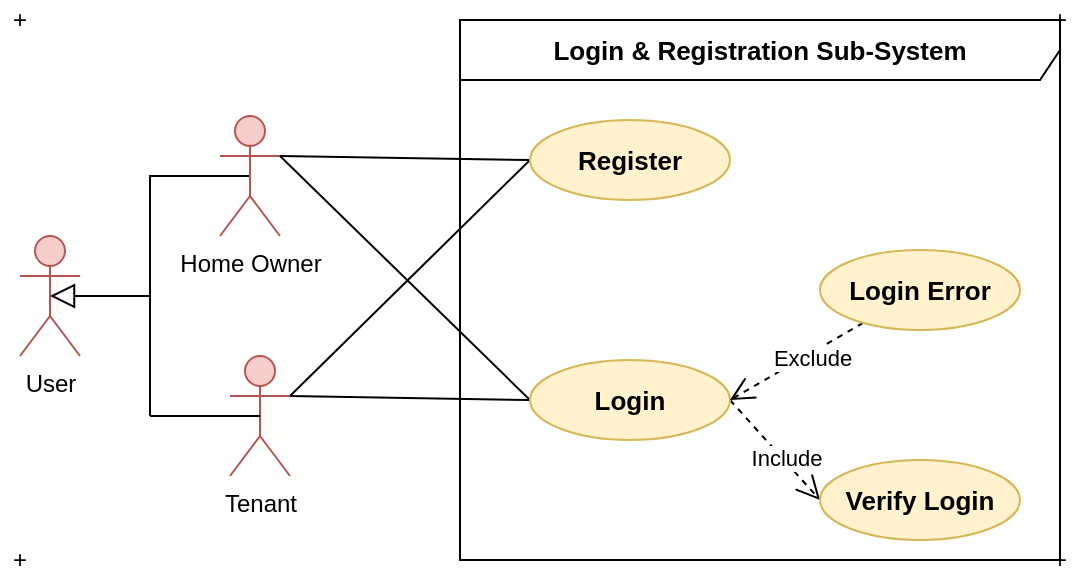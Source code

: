 <mxfile version="14.2.9" type="device"><diagram id="85sVvvvlj7vfQET4jQRk" name="Page-1"><mxGraphModel dx="868" dy="403" grid="1" gridSize="10" guides="1" tooltips="1" connect="1" arrows="1" fold="1" page="1" pageScale="1" pageWidth="850" pageHeight="1100" math="0" shadow="0"><root><mxCell id="0"/><mxCell id="1" parent="0"/><mxCell id="025GSTQis-fwb3pxgVua-1" value="User" style="shape=umlActor;verticalLabelPosition=bottom;verticalAlign=top;html=1;fillColor=#f8cecc;strokeColor=#b85450;" vertex="1" parent="1"><mxGeometry x="120" y="258" width="30" height="60" as="geometry"/></mxCell><mxCell id="025GSTQis-fwb3pxgVua-33" style="edgeStyle=none;rounded=0;orthogonalLoop=1;jettySize=auto;html=1;exitX=1;exitY=0.333;exitDx=0;exitDy=0;exitPerimeter=0;entryX=0;entryY=0.5;entryDx=0;entryDy=0;endArrow=none;endFill=0;endSize=10;strokeWidth=1;" edge="1" parent="1" source="025GSTQis-fwb3pxgVua-3" target="025GSTQis-fwb3pxgVua-12"><mxGeometry relative="1" as="geometry"/></mxCell><mxCell id="025GSTQis-fwb3pxgVua-3" value="Tenant" style="shape=umlActor;verticalLabelPosition=bottom;verticalAlign=top;html=1;fillColor=#f8cecc;strokeColor=#b85450;" vertex="1" parent="1"><mxGeometry x="225" y="318" width="30" height="60" as="geometry"/></mxCell><mxCell id="025GSTQis-fwb3pxgVua-23" style="edgeStyle=orthogonalEdgeStyle;rounded=0;orthogonalLoop=1;jettySize=auto;html=1;exitX=0.5;exitY=0.5;exitDx=0;exitDy=0;exitPerimeter=0;entryX=0.5;entryY=0.5;entryDx=0;entryDy=0;entryPerimeter=0;endArrow=block;endFill=0;endSize=10;strokeWidth=1;" edge="1" parent="1" source="025GSTQis-fwb3pxgVua-4" target="025GSTQis-fwb3pxgVua-1"><mxGeometry relative="1" as="geometry"/></mxCell><mxCell id="025GSTQis-fwb3pxgVua-31" style="rounded=0;orthogonalLoop=1;jettySize=auto;html=1;exitX=1;exitY=0.333;exitDx=0;exitDy=0;exitPerimeter=0;entryX=0;entryY=0.5;entryDx=0;entryDy=0;endArrow=none;endFill=0;endSize=10;strokeWidth=1;" edge="1" parent="1" source="025GSTQis-fwb3pxgVua-4" target="025GSTQis-fwb3pxgVua-12"><mxGeometry relative="1" as="geometry"/></mxCell><mxCell id="025GSTQis-fwb3pxgVua-4" value="Home Owner" style="shape=umlActor;verticalLabelPosition=bottom;verticalAlign=top;html=1;fillColor=#f8cecc;strokeColor=#b85450;" vertex="1" parent="1"><mxGeometry x="220" y="198" width="30" height="60" as="geometry"/></mxCell><mxCell id="025GSTQis-fwb3pxgVua-11" value="&lt;font style=&quot;font-size: 13px&quot;&gt;&lt;b&gt;Login &amp;amp; Registration Sub-System&lt;/b&gt;&lt;/font&gt;" style="shape=umlFrame;whiteSpace=wrap;html=1;width=300;height=30;" vertex="1" parent="1"><mxGeometry x="340" y="150" width="300" height="270" as="geometry"/></mxCell><mxCell id="025GSTQis-fwb3pxgVua-12" value="&lt;b&gt;&lt;font style=&quot;font-size: 13px&quot;&gt;Register&lt;/font&gt;&lt;/b&gt;" style="ellipse;whiteSpace=wrap;html=1;fillColor=#fff2cc;strokeColor=#d6b656;" vertex="1" parent="1"><mxGeometry x="375" y="200" width="100" height="40" as="geometry"/></mxCell><mxCell id="025GSTQis-fwb3pxgVua-21" style="edgeStyle=none;rounded=0;orthogonalLoop=1;jettySize=auto;html=1;exitX=1;exitY=0.5;exitDx=0;exitDy=0;entryX=0;entryY=0.5;entryDx=0;entryDy=0;dashed=1;endArrow=open;endFill=0;endSize=10;strokeWidth=1;metaEdit=1;" edge="1" parent="1" source="025GSTQis-fwb3pxgVua-13" target="025GSTQis-fwb3pxgVua-15"><mxGeometry relative="1" as="geometry"/></mxCell><mxCell id="025GSTQis-fwb3pxgVua-22" value="Include" style="edgeLabel;html=1;align=center;verticalAlign=middle;resizable=0;points=[];" vertex="1" connectable="0" parent="025GSTQis-fwb3pxgVua-21"><mxGeometry x="0.193" y="1" relative="1" as="geometry"><mxPoint as="offset"/></mxGeometry></mxCell><mxCell id="025GSTQis-fwb3pxgVua-32" style="edgeStyle=none;rounded=0;orthogonalLoop=1;jettySize=auto;html=1;exitX=0;exitY=0.5;exitDx=0;exitDy=0;entryX=1;entryY=0.333;entryDx=0;entryDy=0;entryPerimeter=0;endArrow=none;endFill=0;endSize=10;strokeWidth=1;" edge="1" parent="1" source="025GSTQis-fwb3pxgVua-13" target="025GSTQis-fwb3pxgVua-4"><mxGeometry relative="1" as="geometry"/></mxCell><mxCell id="025GSTQis-fwb3pxgVua-34" style="edgeStyle=none;rounded=0;orthogonalLoop=1;jettySize=auto;html=1;exitX=0;exitY=0.5;exitDx=0;exitDy=0;entryX=1;entryY=0.333;entryDx=0;entryDy=0;entryPerimeter=0;endArrow=none;endFill=0;endSize=10;strokeWidth=1;" edge="1" parent="1" source="025GSTQis-fwb3pxgVua-13" target="025GSTQis-fwb3pxgVua-3"><mxGeometry relative="1" as="geometry"/></mxCell><mxCell id="025GSTQis-fwb3pxgVua-13" value="&lt;b&gt;&lt;font style=&quot;font-size: 13px&quot;&gt;Login&lt;/font&gt;&lt;/b&gt;" style="ellipse;whiteSpace=wrap;html=1;fillColor=#fff2cc;strokeColor=#d6b656;" vertex="1" parent="1"><mxGeometry x="375" y="320" width="100" height="40" as="geometry"/></mxCell><mxCell id="025GSTQis-fwb3pxgVua-19" style="rounded=0;orthogonalLoop=1;jettySize=auto;html=1;entryX=1;entryY=0.5;entryDx=0;entryDy=0;dashed=1;endArrow=open;endFill=0;strokeWidth=1;endSize=10;metaEdit=1;" edge="1" parent="1" source="025GSTQis-fwb3pxgVua-14" target="025GSTQis-fwb3pxgVua-13"><mxGeometry relative="1" as="geometry"/></mxCell><mxCell id="025GSTQis-fwb3pxgVua-20" value="Exclude" style="edgeLabel;html=1;align=center;verticalAlign=middle;resizable=0;points=[];" vertex="1" connectable="0" parent="025GSTQis-fwb3pxgVua-19"><mxGeometry x="-0.184" y="2" relative="1" as="geometry"><mxPoint as="offset"/></mxGeometry></mxCell><mxCell id="025GSTQis-fwb3pxgVua-14" value="&lt;b&gt;&lt;font style=&quot;font-size: 13px&quot;&gt;Login Error&lt;/font&gt;&lt;/b&gt;" style="ellipse;whiteSpace=wrap;html=1;fillColor=#fff2cc;strokeColor=#d6b656;" vertex="1" parent="1"><mxGeometry x="520" y="265" width="100" height="40" as="geometry"/></mxCell><mxCell id="025GSTQis-fwb3pxgVua-15" value="&lt;b&gt;&lt;font style=&quot;font-size: 13px&quot;&gt;Verify Login&lt;/font&gt;&lt;/b&gt;" style="ellipse;whiteSpace=wrap;html=1;fillColor=#fff2cc;strokeColor=#d6b656;" vertex="1" parent="1"><mxGeometry x="520" y="370" width="100" height="40" as="geometry"/></mxCell><mxCell id="025GSTQis-fwb3pxgVua-29" value="" style="endArrow=none;html=1;strokeWidth=1;entryX=0.5;entryY=0.5;entryDx=0;entryDy=0;entryPerimeter=0;" edge="1" parent="1"><mxGeometry width="50" height="50" relative="1" as="geometry"><mxPoint x="185" y="348" as="sourcePoint"/><mxPoint x="240" y="348" as="targetPoint"/></mxGeometry></mxCell><mxCell id="025GSTQis-fwb3pxgVua-30" value="" style="endArrow=none;html=1;strokeWidth=1;" edge="1" parent="1"><mxGeometry width="50" height="50" relative="1" as="geometry"><mxPoint x="185" y="288" as="sourcePoint"/><mxPoint x="185" y="348" as="targetPoint"/></mxGeometry></mxCell><mxCell id="025GSTQis-fwb3pxgVua-36" value="+" style="text;html=1;strokeColor=none;fillColor=none;align=center;verticalAlign=middle;whiteSpace=wrap;rounded=0;" vertex="1" parent="1"><mxGeometry x="630" y="140" width="20" height="20" as="geometry"/></mxCell><mxCell id="025GSTQis-fwb3pxgVua-37" value="+" style="text;html=1;strokeColor=none;fillColor=none;align=center;verticalAlign=middle;whiteSpace=wrap;rounded=0;" vertex="1" parent="1"><mxGeometry x="630" y="410" width="20" height="20" as="geometry"/></mxCell><mxCell id="025GSTQis-fwb3pxgVua-38" value="+" style="text;html=1;strokeColor=none;fillColor=none;align=center;verticalAlign=middle;whiteSpace=wrap;rounded=0;" vertex="1" parent="1"><mxGeometry x="110" y="410" width="20" height="20" as="geometry"/></mxCell><mxCell id="025GSTQis-fwb3pxgVua-39" value="+" style="text;html=1;strokeColor=none;fillColor=none;align=center;verticalAlign=middle;whiteSpace=wrap;rounded=0;" vertex="1" parent="1"><mxGeometry x="110" y="140" width="20" height="20" as="geometry"/></mxCell></root></mxGraphModel></diagram></mxfile>